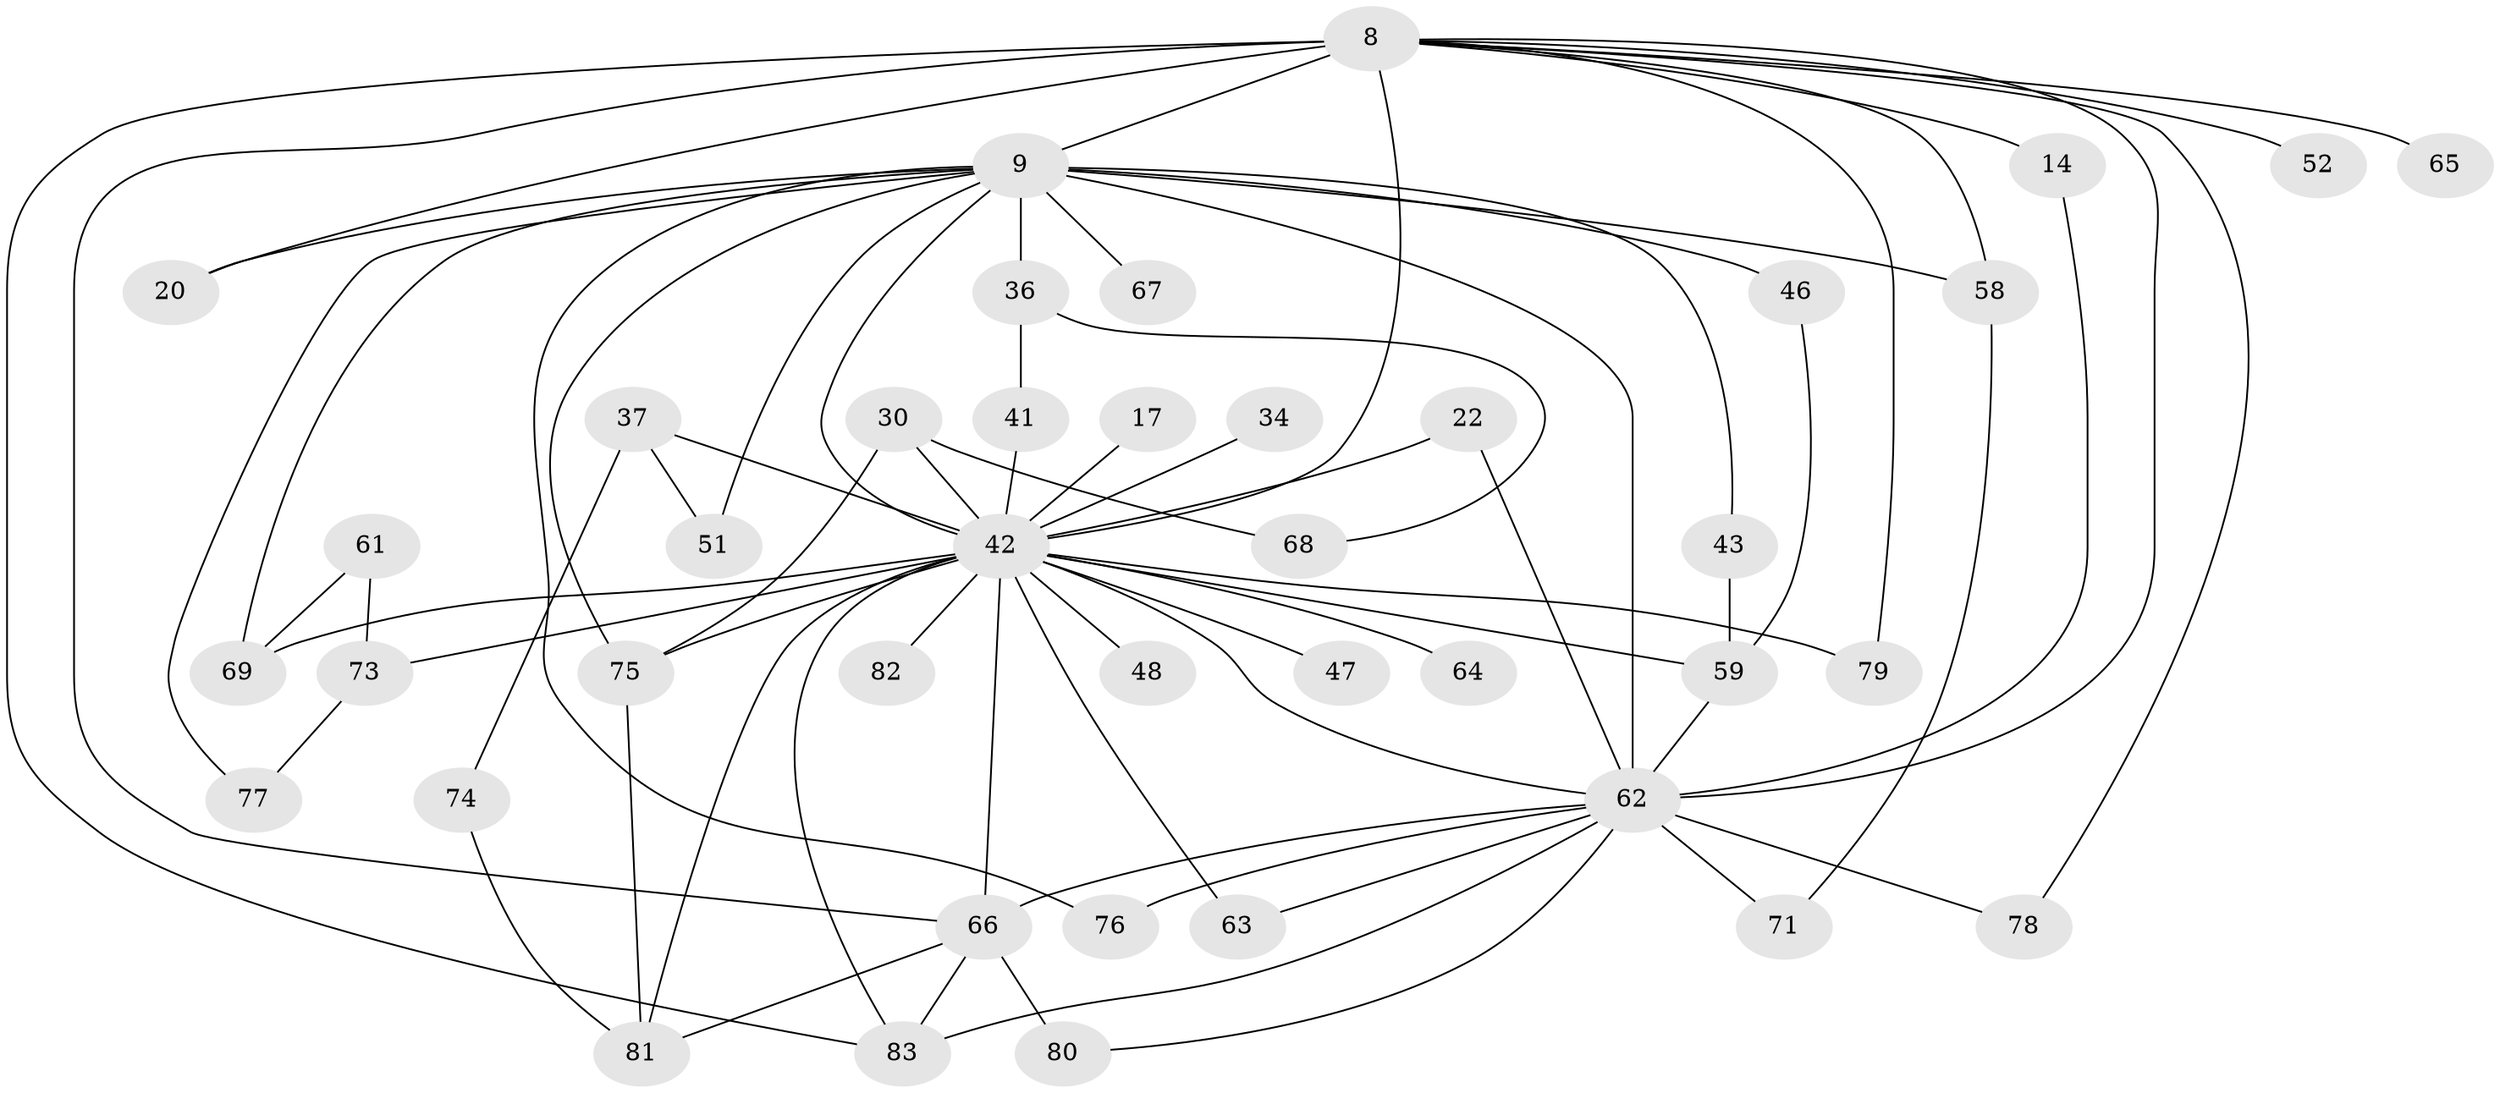 // original degree distribution, {23: 0.012048192771084338, 14: 0.024096385542168676, 17: 0.012048192771084338, 26: 0.012048192771084338, 25: 0.012048192771084338, 15: 0.012048192771084338, 18: 0.024096385542168676, 13: 0.012048192771084338, 3: 0.1686746987951807, 7: 0.012048192771084338, 5: 0.04819277108433735, 2: 0.5180722891566265, 4: 0.13253012048192772}
// Generated by graph-tools (version 1.1) at 2025/43/03/09/25 04:43:47]
// undirected, 41 vertices, 72 edges
graph export_dot {
graph [start="1"]
  node [color=gray90,style=filled];
  8 [super="+6"];
  9 [super="+7"];
  14;
  17;
  20;
  22;
  30 [super="+23"];
  34;
  36 [super="+15"];
  37;
  41;
  42 [super="+4+5"];
  43;
  46;
  47;
  48;
  51;
  52 [super="+40"];
  58 [super="+57"];
  59 [super="+26"];
  61;
  62 [super="+49+39"];
  63 [super="+55"];
  64;
  65;
  66 [super="+60+29+56"];
  67;
  68;
  69 [super="+33"];
  71;
  73 [super="+50+25"];
  74;
  75 [super="+72+13"];
  76;
  77;
  78;
  79;
  80;
  81 [super="+28+44"];
  82;
  83 [super="+53+70"];
  8 -- 9 [weight=6];
  8 -- 14;
  8 -- 20;
  8 -- 52 [weight=3];
  8 -- 58 [weight=2];
  8 -- 65 [weight=2];
  8 -- 78;
  8 -- 79;
  8 -- 62 [weight=5];
  8 -- 42 [weight=6];
  8 -- 66 [weight=2];
  8 -- 83;
  9 -- 42 [weight=10];
  9 -- 75 [weight=3];
  9 -- 36 [weight=3];
  9 -- 67 [weight=2];
  9 -- 69 [weight=2];
  9 -- 76;
  9 -- 77;
  9 -- 20;
  9 -- 43;
  9 -- 46;
  9 -- 51;
  9 -- 58;
  9 -- 62 [weight=9];
  14 -- 62;
  17 -- 42;
  22 -- 42;
  22 -- 62;
  30 -- 68;
  30 -- 42 [weight=2];
  30 -- 75;
  34 -- 42 [weight=2];
  36 -- 41;
  36 -- 68;
  37 -- 51;
  37 -- 74;
  37 -- 42 [weight=2];
  41 -- 42;
  42 -- 79;
  42 -- 64 [weight=2];
  42 -- 47 [weight=2];
  42 -- 48 [weight=2];
  42 -- 63 [weight=4];
  42 -- 66 [weight=8];
  42 -- 69;
  42 -- 73 [weight=4];
  42 -- 82 [weight=2];
  42 -- 59 [weight=2];
  42 -- 62 [weight=8];
  42 -- 75;
  42 -- 81;
  42 -- 83;
  43 -- 59;
  46 -- 59;
  58 -- 71;
  59 -- 62;
  61 -- 69;
  61 -- 73;
  62 -- 66;
  62 -- 71;
  62 -- 76;
  62 -- 78;
  62 -- 80;
  62 -- 63;
  62 -- 83;
  66 -- 80;
  66 -- 81;
  66 -- 83;
  73 -- 77;
  74 -- 81;
  75 -- 81;
}
